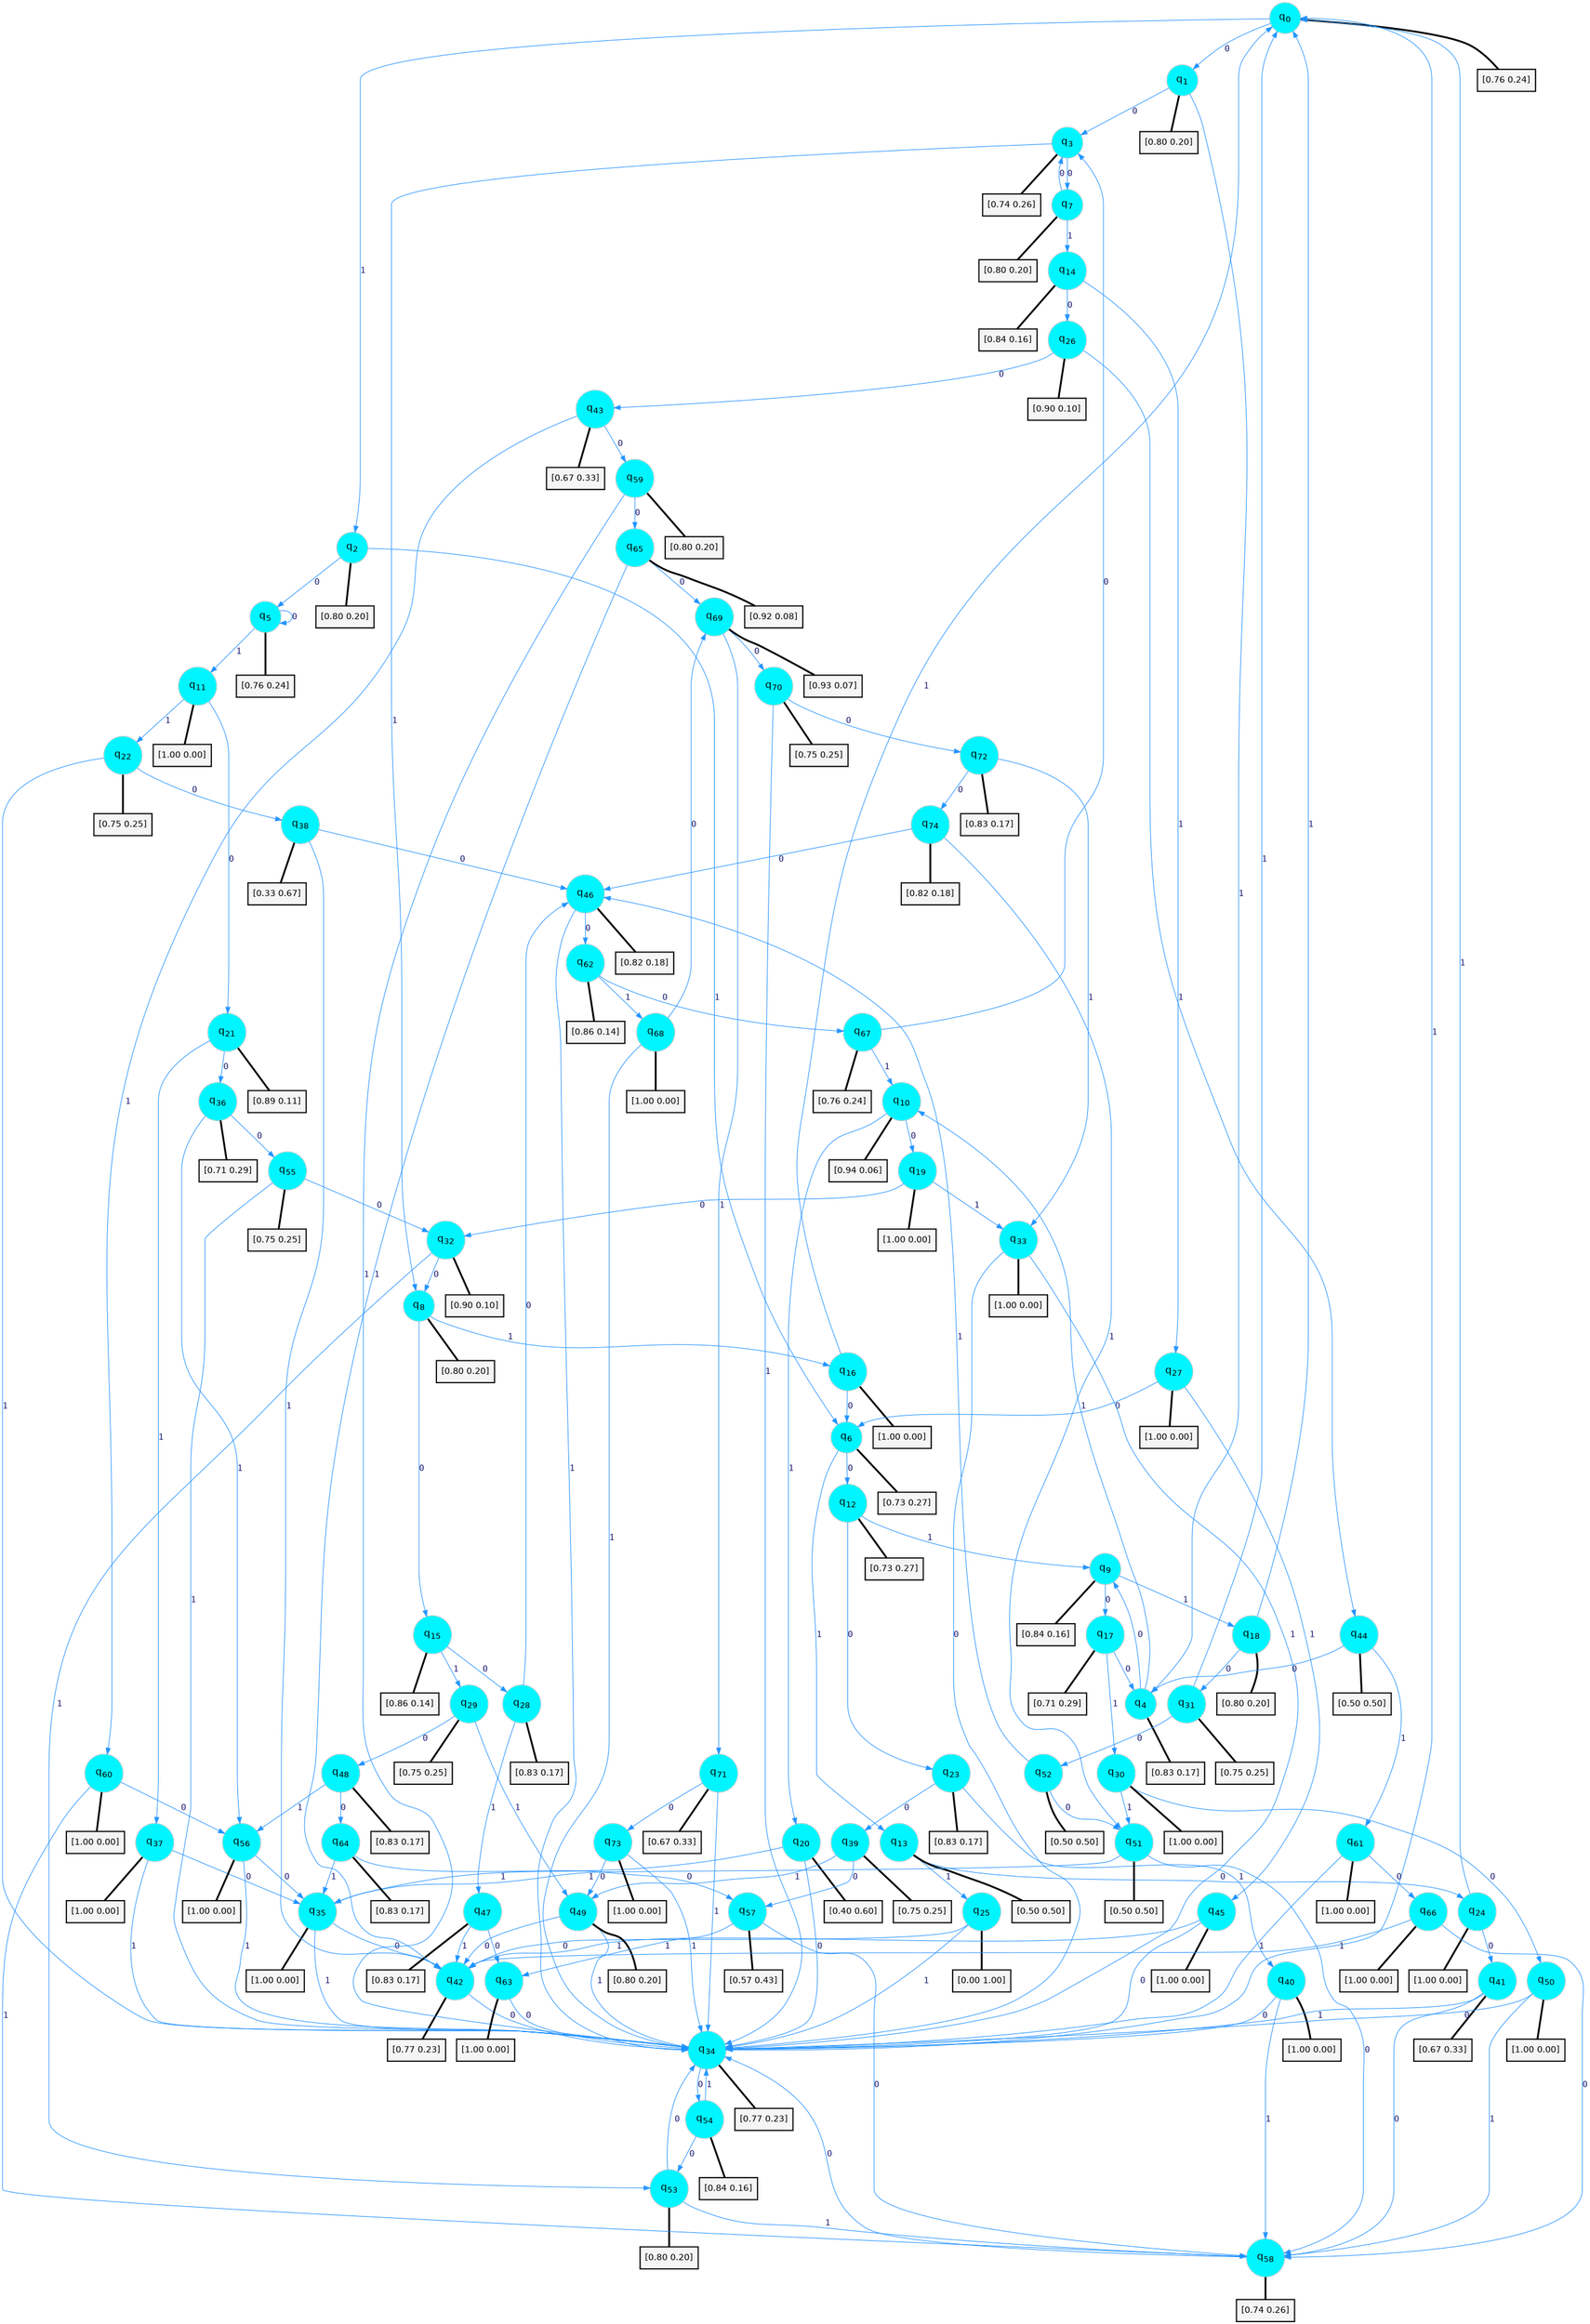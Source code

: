 digraph G {
graph [
bgcolor=transparent, dpi=300, rankdir=TD, size="40,25"];
node [
color=gray, fillcolor=turquoise1, fontcolor=black, fontname=Helvetica, fontsize=16, fontweight=bold, shape=circle, style=filled];
edge [
arrowsize=1, color=dodgerblue1, fontcolor=midnightblue, fontname=courier, fontweight=bold, penwidth=1, style=solid, weight=20];
0[label=<q<SUB>0</SUB>>];
1[label=<q<SUB>1</SUB>>];
2[label=<q<SUB>2</SUB>>];
3[label=<q<SUB>3</SUB>>];
4[label=<q<SUB>4</SUB>>];
5[label=<q<SUB>5</SUB>>];
6[label=<q<SUB>6</SUB>>];
7[label=<q<SUB>7</SUB>>];
8[label=<q<SUB>8</SUB>>];
9[label=<q<SUB>9</SUB>>];
10[label=<q<SUB>10</SUB>>];
11[label=<q<SUB>11</SUB>>];
12[label=<q<SUB>12</SUB>>];
13[label=<q<SUB>13</SUB>>];
14[label=<q<SUB>14</SUB>>];
15[label=<q<SUB>15</SUB>>];
16[label=<q<SUB>16</SUB>>];
17[label=<q<SUB>17</SUB>>];
18[label=<q<SUB>18</SUB>>];
19[label=<q<SUB>19</SUB>>];
20[label=<q<SUB>20</SUB>>];
21[label=<q<SUB>21</SUB>>];
22[label=<q<SUB>22</SUB>>];
23[label=<q<SUB>23</SUB>>];
24[label=<q<SUB>24</SUB>>];
25[label=<q<SUB>25</SUB>>];
26[label=<q<SUB>26</SUB>>];
27[label=<q<SUB>27</SUB>>];
28[label=<q<SUB>28</SUB>>];
29[label=<q<SUB>29</SUB>>];
30[label=<q<SUB>30</SUB>>];
31[label=<q<SUB>31</SUB>>];
32[label=<q<SUB>32</SUB>>];
33[label=<q<SUB>33</SUB>>];
34[label=<q<SUB>34</SUB>>];
35[label=<q<SUB>35</SUB>>];
36[label=<q<SUB>36</SUB>>];
37[label=<q<SUB>37</SUB>>];
38[label=<q<SUB>38</SUB>>];
39[label=<q<SUB>39</SUB>>];
40[label=<q<SUB>40</SUB>>];
41[label=<q<SUB>41</SUB>>];
42[label=<q<SUB>42</SUB>>];
43[label=<q<SUB>43</SUB>>];
44[label=<q<SUB>44</SUB>>];
45[label=<q<SUB>45</SUB>>];
46[label=<q<SUB>46</SUB>>];
47[label=<q<SUB>47</SUB>>];
48[label=<q<SUB>48</SUB>>];
49[label=<q<SUB>49</SUB>>];
50[label=<q<SUB>50</SUB>>];
51[label=<q<SUB>51</SUB>>];
52[label=<q<SUB>52</SUB>>];
53[label=<q<SUB>53</SUB>>];
54[label=<q<SUB>54</SUB>>];
55[label=<q<SUB>55</SUB>>];
56[label=<q<SUB>56</SUB>>];
57[label=<q<SUB>57</SUB>>];
58[label=<q<SUB>58</SUB>>];
59[label=<q<SUB>59</SUB>>];
60[label=<q<SUB>60</SUB>>];
61[label=<q<SUB>61</SUB>>];
62[label=<q<SUB>62</SUB>>];
63[label=<q<SUB>63</SUB>>];
64[label=<q<SUB>64</SUB>>];
65[label=<q<SUB>65</SUB>>];
66[label=<q<SUB>66</SUB>>];
67[label=<q<SUB>67</SUB>>];
68[label=<q<SUB>68</SUB>>];
69[label=<q<SUB>69</SUB>>];
70[label=<q<SUB>70</SUB>>];
71[label=<q<SUB>71</SUB>>];
72[label=<q<SUB>72</SUB>>];
73[label=<q<SUB>73</SUB>>];
74[label=<q<SUB>74</SUB>>];
75[label="[0.76 0.24]", shape=box,fontcolor=black, fontname=Helvetica, fontsize=14, penwidth=2, fillcolor=whitesmoke,color=black];
76[label="[0.80 0.20]", shape=box,fontcolor=black, fontname=Helvetica, fontsize=14, penwidth=2, fillcolor=whitesmoke,color=black];
77[label="[0.80 0.20]", shape=box,fontcolor=black, fontname=Helvetica, fontsize=14, penwidth=2, fillcolor=whitesmoke,color=black];
78[label="[0.74 0.26]", shape=box,fontcolor=black, fontname=Helvetica, fontsize=14, penwidth=2, fillcolor=whitesmoke,color=black];
79[label="[0.83 0.17]", shape=box,fontcolor=black, fontname=Helvetica, fontsize=14, penwidth=2, fillcolor=whitesmoke,color=black];
80[label="[0.76 0.24]", shape=box,fontcolor=black, fontname=Helvetica, fontsize=14, penwidth=2, fillcolor=whitesmoke,color=black];
81[label="[0.73 0.27]", shape=box,fontcolor=black, fontname=Helvetica, fontsize=14, penwidth=2, fillcolor=whitesmoke,color=black];
82[label="[0.80 0.20]", shape=box,fontcolor=black, fontname=Helvetica, fontsize=14, penwidth=2, fillcolor=whitesmoke,color=black];
83[label="[0.80 0.20]", shape=box,fontcolor=black, fontname=Helvetica, fontsize=14, penwidth=2, fillcolor=whitesmoke,color=black];
84[label="[0.84 0.16]", shape=box,fontcolor=black, fontname=Helvetica, fontsize=14, penwidth=2, fillcolor=whitesmoke,color=black];
85[label="[0.94 0.06]", shape=box,fontcolor=black, fontname=Helvetica, fontsize=14, penwidth=2, fillcolor=whitesmoke,color=black];
86[label="[1.00 0.00]", shape=box,fontcolor=black, fontname=Helvetica, fontsize=14, penwidth=2, fillcolor=whitesmoke,color=black];
87[label="[0.73 0.27]", shape=box,fontcolor=black, fontname=Helvetica, fontsize=14, penwidth=2, fillcolor=whitesmoke,color=black];
88[label="[0.50 0.50]", shape=box,fontcolor=black, fontname=Helvetica, fontsize=14, penwidth=2, fillcolor=whitesmoke,color=black];
89[label="[0.84 0.16]", shape=box,fontcolor=black, fontname=Helvetica, fontsize=14, penwidth=2, fillcolor=whitesmoke,color=black];
90[label="[0.86 0.14]", shape=box,fontcolor=black, fontname=Helvetica, fontsize=14, penwidth=2, fillcolor=whitesmoke,color=black];
91[label="[1.00 0.00]", shape=box,fontcolor=black, fontname=Helvetica, fontsize=14, penwidth=2, fillcolor=whitesmoke,color=black];
92[label="[0.71 0.29]", shape=box,fontcolor=black, fontname=Helvetica, fontsize=14, penwidth=2, fillcolor=whitesmoke,color=black];
93[label="[0.80 0.20]", shape=box,fontcolor=black, fontname=Helvetica, fontsize=14, penwidth=2, fillcolor=whitesmoke,color=black];
94[label="[1.00 0.00]", shape=box,fontcolor=black, fontname=Helvetica, fontsize=14, penwidth=2, fillcolor=whitesmoke,color=black];
95[label="[0.40 0.60]", shape=box,fontcolor=black, fontname=Helvetica, fontsize=14, penwidth=2, fillcolor=whitesmoke,color=black];
96[label="[0.89 0.11]", shape=box,fontcolor=black, fontname=Helvetica, fontsize=14, penwidth=2, fillcolor=whitesmoke,color=black];
97[label="[0.75 0.25]", shape=box,fontcolor=black, fontname=Helvetica, fontsize=14, penwidth=2, fillcolor=whitesmoke,color=black];
98[label="[0.83 0.17]", shape=box,fontcolor=black, fontname=Helvetica, fontsize=14, penwidth=2, fillcolor=whitesmoke,color=black];
99[label="[1.00 0.00]", shape=box,fontcolor=black, fontname=Helvetica, fontsize=14, penwidth=2, fillcolor=whitesmoke,color=black];
100[label="[0.00 1.00]", shape=box,fontcolor=black, fontname=Helvetica, fontsize=14, penwidth=2, fillcolor=whitesmoke,color=black];
101[label="[0.90 0.10]", shape=box,fontcolor=black, fontname=Helvetica, fontsize=14, penwidth=2, fillcolor=whitesmoke,color=black];
102[label="[1.00 0.00]", shape=box,fontcolor=black, fontname=Helvetica, fontsize=14, penwidth=2, fillcolor=whitesmoke,color=black];
103[label="[0.83 0.17]", shape=box,fontcolor=black, fontname=Helvetica, fontsize=14, penwidth=2, fillcolor=whitesmoke,color=black];
104[label="[0.75 0.25]", shape=box,fontcolor=black, fontname=Helvetica, fontsize=14, penwidth=2, fillcolor=whitesmoke,color=black];
105[label="[1.00 0.00]", shape=box,fontcolor=black, fontname=Helvetica, fontsize=14, penwidth=2, fillcolor=whitesmoke,color=black];
106[label="[0.75 0.25]", shape=box,fontcolor=black, fontname=Helvetica, fontsize=14, penwidth=2, fillcolor=whitesmoke,color=black];
107[label="[0.90 0.10]", shape=box,fontcolor=black, fontname=Helvetica, fontsize=14, penwidth=2, fillcolor=whitesmoke,color=black];
108[label="[1.00 0.00]", shape=box,fontcolor=black, fontname=Helvetica, fontsize=14, penwidth=2, fillcolor=whitesmoke,color=black];
109[label="[0.77 0.23]", shape=box,fontcolor=black, fontname=Helvetica, fontsize=14, penwidth=2, fillcolor=whitesmoke,color=black];
110[label="[1.00 0.00]", shape=box,fontcolor=black, fontname=Helvetica, fontsize=14, penwidth=2, fillcolor=whitesmoke,color=black];
111[label="[0.71 0.29]", shape=box,fontcolor=black, fontname=Helvetica, fontsize=14, penwidth=2, fillcolor=whitesmoke,color=black];
112[label="[1.00 0.00]", shape=box,fontcolor=black, fontname=Helvetica, fontsize=14, penwidth=2, fillcolor=whitesmoke,color=black];
113[label="[0.33 0.67]", shape=box,fontcolor=black, fontname=Helvetica, fontsize=14, penwidth=2, fillcolor=whitesmoke,color=black];
114[label="[0.75 0.25]", shape=box,fontcolor=black, fontname=Helvetica, fontsize=14, penwidth=2, fillcolor=whitesmoke,color=black];
115[label="[1.00 0.00]", shape=box,fontcolor=black, fontname=Helvetica, fontsize=14, penwidth=2, fillcolor=whitesmoke,color=black];
116[label="[0.67 0.33]", shape=box,fontcolor=black, fontname=Helvetica, fontsize=14, penwidth=2, fillcolor=whitesmoke,color=black];
117[label="[0.77 0.23]", shape=box,fontcolor=black, fontname=Helvetica, fontsize=14, penwidth=2, fillcolor=whitesmoke,color=black];
118[label="[0.67 0.33]", shape=box,fontcolor=black, fontname=Helvetica, fontsize=14, penwidth=2, fillcolor=whitesmoke,color=black];
119[label="[0.50 0.50]", shape=box,fontcolor=black, fontname=Helvetica, fontsize=14, penwidth=2, fillcolor=whitesmoke,color=black];
120[label="[1.00 0.00]", shape=box,fontcolor=black, fontname=Helvetica, fontsize=14, penwidth=2, fillcolor=whitesmoke,color=black];
121[label="[0.82 0.18]", shape=box,fontcolor=black, fontname=Helvetica, fontsize=14, penwidth=2, fillcolor=whitesmoke,color=black];
122[label="[0.83 0.17]", shape=box,fontcolor=black, fontname=Helvetica, fontsize=14, penwidth=2, fillcolor=whitesmoke,color=black];
123[label="[0.83 0.17]", shape=box,fontcolor=black, fontname=Helvetica, fontsize=14, penwidth=2, fillcolor=whitesmoke,color=black];
124[label="[0.80 0.20]", shape=box,fontcolor=black, fontname=Helvetica, fontsize=14, penwidth=2, fillcolor=whitesmoke,color=black];
125[label="[1.00 0.00]", shape=box,fontcolor=black, fontname=Helvetica, fontsize=14, penwidth=2, fillcolor=whitesmoke,color=black];
126[label="[0.50 0.50]", shape=box,fontcolor=black, fontname=Helvetica, fontsize=14, penwidth=2, fillcolor=whitesmoke,color=black];
127[label="[0.50 0.50]", shape=box,fontcolor=black, fontname=Helvetica, fontsize=14, penwidth=2, fillcolor=whitesmoke,color=black];
128[label="[0.80 0.20]", shape=box,fontcolor=black, fontname=Helvetica, fontsize=14, penwidth=2, fillcolor=whitesmoke,color=black];
129[label="[0.84 0.16]", shape=box,fontcolor=black, fontname=Helvetica, fontsize=14, penwidth=2, fillcolor=whitesmoke,color=black];
130[label="[0.75 0.25]", shape=box,fontcolor=black, fontname=Helvetica, fontsize=14, penwidth=2, fillcolor=whitesmoke,color=black];
131[label="[1.00 0.00]", shape=box,fontcolor=black, fontname=Helvetica, fontsize=14, penwidth=2, fillcolor=whitesmoke,color=black];
132[label="[0.57 0.43]", shape=box,fontcolor=black, fontname=Helvetica, fontsize=14, penwidth=2, fillcolor=whitesmoke,color=black];
133[label="[0.74 0.26]", shape=box,fontcolor=black, fontname=Helvetica, fontsize=14, penwidth=2, fillcolor=whitesmoke,color=black];
134[label="[0.80 0.20]", shape=box,fontcolor=black, fontname=Helvetica, fontsize=14, penwidth=2, fillcolor=whitesmoke,color=black];
135[label="[1.00 0.00]", shape=box,fontcolor=black, fontname=Helvetica, fontsize=14, penwidth=2, fillcolor=whitesmoke,color=black];
136[label="[1.00 0.00]", shape=box,fontcolor=black, fontname=Helvetica, fontsize=14, penwidth=2, fillcolor=whitesmoke,color=black];
137[label="[0.86 0.14]", shape=box,fontcolor=black, fontname=Helvetica, fontsize=14, penwidth=2, fillcolor=whitesmoke,color=black];
138[label="[1.00 0.00]", shape=box,fontcolor=black, fontname=Helvetica, fontsize=14, penwidth=2, fillcolor=whitesmoke,color=black];
139[label="[0.83 0.17]", shape=box,fontcolor=black, fontname=Helvetica, fontsize=14, penwidth=2, fillcolor=whitesmoke,color=black];
140[label="[0.92 0.08]", shape=box,fontcolor=black, fontname=Helvetica, fontsize=14, penwidth=2, fillcolor=whitesmoke,color=black];
141[label="[1.00 0.00]", shape=box,fontcolor=black, fontname=Helvetica, fontsize=14, penwidth=2, fillcolor=whitesmoke,color=black];
142[label="[0.76 0.24]", shape=box,fontcolor=black, fontname=Helvetica, fontsize=14, penwidth=2, fillcolor=whitesmoke,color=black];
143[label="[1.00 0.00]", shape=box,fontcolor=black, fontname=Helvetica, fontsize=14, penwidth=2, fillcolor=whitesmoke,color=black];
144[label="[0.93 0.07]", shape=box,fontcolor=black, fontname=Helvetica, fontsize=14, penwidth=2, fillcolor=whitesmoke,color=black];
145[label="[0.75 0.25]", shape=box,fontcolor=black, fontname=Helvetica, fontsize=14, penwidth=2, fillcolor=whitesmoke,color=black];
146[label="[0.67 0.33]", shape=box,fontcolor=black, fontname=Helvetica, fontsize=14, penwidth=2, fillcolor=whitesmoke,color=black];
147[label="[0.83 0.17]", shape=box,fontcolor=black, fontname=Helvetica, fontsize=14, penwidth=2, fillcolor=whitesmoke,color=black];
148[label="[1.00 0.00]", shape=box,fontcolor=black, fontname=Helvetica, fontsize=14, penwidth=2, fillcolor=whitesmoke,color=black];
149[label="[0.82 0.18]", shape=box,fontcolor=black, fontname=Helvetica, fontsize=14, penwidth=2, fillcolor=whitesmoke,color=black];
0->1 [label=0];
0->2 [label=1];
0->75 [arrowhead=none, penwidth=3,color=black];
1->3 [label=0];
1->4 [label=1];
1->76 [arrowhead=none, penwidth=3,color=black];
2->5 [label=0];
2->6 [label=1];
2->77 [arrowhead=none, penwidth=3,color=black];
3->7 [label=0];
3->8 [label=1];
3->78 [arrowhead=none, penwidth=3,color=black];
4->9 [label=0];
4->10 [label=1];
4->79 [arrowhead=none, penwidth=3,color=black];
5->5 [label=0];
5->11 [label=1];
5->80 [arrowhead=none, penwidth=3,color=black];
6->12 [label=0];
6->13 [label=1];
6->81 [arrowhead=none, penwidth=3,color=black];
7->3 [label=0];
7->14 [label=1];
7->82 [arrowhead=none, penwidth=3,color=black];
8->15 [label=0];
8->16 [label=1];
8->83 [arrowhead=none, penwidth=3,color=black];
9->17 [label=0];
9->18 [label=1];
9->84 [arrowhead=none, penwidth=3,color=black];
10->19 [label=0];
10->20 [label=1];
10->85 [arrowhead=none, penwidth=3,color=black];
11->21 [label=0];
11->22 [label=1];
11->86 [arrowhead=none, penwidth=3,color=black];
12->23 [label=0];
12->9 [label=1];
12->87 [arrowhead=none, penwidth=3,color=black];
13->24 [label=0];
13->25 [label=1];
13->88 [arrowhead=none, penwidth=3,color=black];
14->26 [label=0];
14->27 [label=1];
14->89 [arrowhead=none, penwidth=3,color=black];
15->28 [label=0];
15->29 [label=1];
15->90 [arrowhead=none, penwidth=3,color=black];
16->6 [label=0];
16->0 [label=1];
16->91 [arrowhead=none, penwidth=3,color=black];
17->4 [label=0];
17->30 [label=1];
17->92 [arrowhead=none, penwidth=3,color=black];
18->31 [label=0];
18->0 [label=1];
18->93 [arrowhead=none, penwidth=3,color=black];
19->32 [label=0];
19->33 [label=1];
19->94 [arrowhead=none, penwidth=3,color=black];
20->34 [label=0];
20->35 [label=1];
20->95 [arrowhead=none, penwidth=3,color=black];
21->36 [label=0];
21->37 [label=1];
21->96 [arrowhead=none, penwidth=3,color=black];
22->38 [label=0];
22->34 [label=1];
22->97 [arrowhead=none, penwidth=3,color=black];
23->39 [label=0];
23->40 [label=1];
23->98 [arrowhead=none, penwidth=3,color=black];
24->41 [label=0];
24->0 [label=1];
24->99 [arrowhead=none, penwidth=3,color=black];
25->42 [label=0];
25->34 [label=1];
25->100 [arrowhead=none, penwidth=3,color=black];
26->43 [label=0];
26->44 [label=1];
26->101 [arrowhead=none, penwidth=3,color=black];
27->6 [label=0];
27->45 [label=1];
27->102 [arrowhead=none, penwidth=3,color=black];
28->46 [label=0];
28->47 [label=1];
28->103 [arrowhead=none, penwidth=3,color=black];
29->48 [label=0];
29->49 [label=1];
29->104 [arrowhead=none, penwidth=3,color=black];
30->50 [label=0];
30->51 [label=1];
30->105 [arrowhead=none, penwidth=3,color=black];
31->52 [label=0];
31->0 [label=1];
31->106 [arrowhead=none, penwidth=3,color=black];
32->8 [label=0];
32->53 [label=1];
32->107 [arrowhead=none, penwidth=3,color=black];
33->34 [label=0];
33->34 [label=1];
33->108 [arrowhead=none, penwidth=3,color=black];
34->54 [label=0];
34->0 [label=1];
34->109 [arrowhead=none, penwidth=3,color=black];
35->42 [label=0];
35->34 [label=1];
35->110 [arrowhead=none, penwidth=3,color=black];
36->55 [label=0];
36->56 [label=1];
36->111 [arrowhead=none, penwidth=3,color=black];
37->35 [label=0];
37->34 [label=1];
37->112 [arrowhead=none, penwidth=3,color=black];
38->46 [label=0];
38->42 [label=1];
38->113 [arrowhead=none, penwidth=3,color=black];
39->57 [label=0];
39->49 [label=1];
39->114 [arrowhead=none, penwidth=3,color=black];
40->34 [label=0];
40->58 [label=1];
40->115 [arrowhead=none, penwidth=3,color=black];
41->58 [label=0];
41->34 [label=1];
41->116 [arrowhead=none, penwidth=3,color=black];
42->34 [label=0];
42->117 [arrowhead=none, penwidth=3,color=black];
43->59 [label=0];
43->60 [label=1];
43->118 [arrowhead=none, penwidth=3,color=black];
44->4 [label=0];
44->61 [label=1];
44->119 [arrowhead=none, penwidth=3,color=black];
45->34 [label=0];
45->42 [label=1];
45->120 [arrowhead=none, penwidth=3,color=black];
46->62 [label=0];
46->34 [label=1];
46->121 [arrowhead=none, penwidth=3,color=black];
47->63 [label=0];
47->42 [label=1];
47->122 [arrowhead=none, penwidth=3,color=black];
48->64 [label=0];
48->56 [label=1];
48->123 [arrowhead=none, penwidth=3,color=black];
49->42 [label=0];
49->34 [label=1];
49->124 [arrowhead=none, penwidth=3,color=black];
50->34 [label=0];
50->58 [label=1];
50->125 [arrowhead=none, penwidth=3,color=black];
51->58 [label=0];
51->35 [label=1];
51->126 [arrowhead=none, penwidth=3,color=black];
52->51 [label=0];
52->46 [label=1];
52->127 [arrowhead=none, penwidth=3,color=black];
53->34 [label=0];
53->58 [label=1];
53->128 [arrowhead=none, penwidth=3,color=black];
54->53 [label=0];
54->34 [label=1];
54->129 [arrowhead=none, penwidth=3,color=black];
55->32 [label=0];
55->34 [label=1];
55->130 [arrowhead=none, penwidth=3,color=black];
56->35 [label=0];
56->34 [label=1];
56->131 [arrowhead=none, penwidth=3,color=black];
57->58 [label=0];
57->63 [label=1];
57->132 [arrowhead=none, penwidth=3,color=black];
58->34 [label=0];
58->133 [arrowhead=none, penwidth=3,color=black];
59->65 [label=0];
59->34 [label=1];
59->134 [arrowhead=none, penwidth=3,color=black];
60->56 [label=0];
60->58 [label=1];
60->135 [arrowhead=none, penwidth=3,color=black];
61->66 [label=0];
61->34 [label=1];
61->136 [arrowhead=none, penwidth=3,color=black];
62->67 [label=0];
62->68 [label=1];
62->137 [arrowhead=none, penwidth=3,color=black];
63->34 [label=0];
63->138 [arrowhead=none, penwidth=3,color=black];
64->57 [label=0];
64->35 [label=1];
64->139 [arrowhead=none, penwidth=3,color=black];
65->69 [label=0];
65->42 [label=1];
65->140 [arrowhead=none, penwidth=3,color=black];
66->58 [label=0];
66->42 [label=1];
66->141 [arrowhead=none, penwidth=3,color=black];
67->3 [label=0];
67->10 [label=1];
67->142 [arrowhead=none, penwidth=3,color=black];
68->69 [label=0];
68->34 [label=1];
68->143 [arrowhead=none, penwidth=3,color=black];
69->70 [label=0];
69->71 [label=1];
69->144 [arrowhead=none, penwidth=3,color=black];
70->72 [label=0];
70->34 [label=1];
70->145 [arrowhead=none, penwidth=3,color=black];
71->73 [label=0];
71->34 [label=1];
71->146 [arrowhead=none, penwidth=3,color=black];
72->74 [label=0];
72->33 [label=1];
72->147 [arrowhead=none, penwidth=3,color=black];
73->49 [label=0];
73->34 [label=1];
73->148 [arrowhead=none, penwidth=3,color=black];
74->46 [label=0];
74->51 [label=1];
74->149 [arrowhead=none, penwidth=3,color=black];
}
